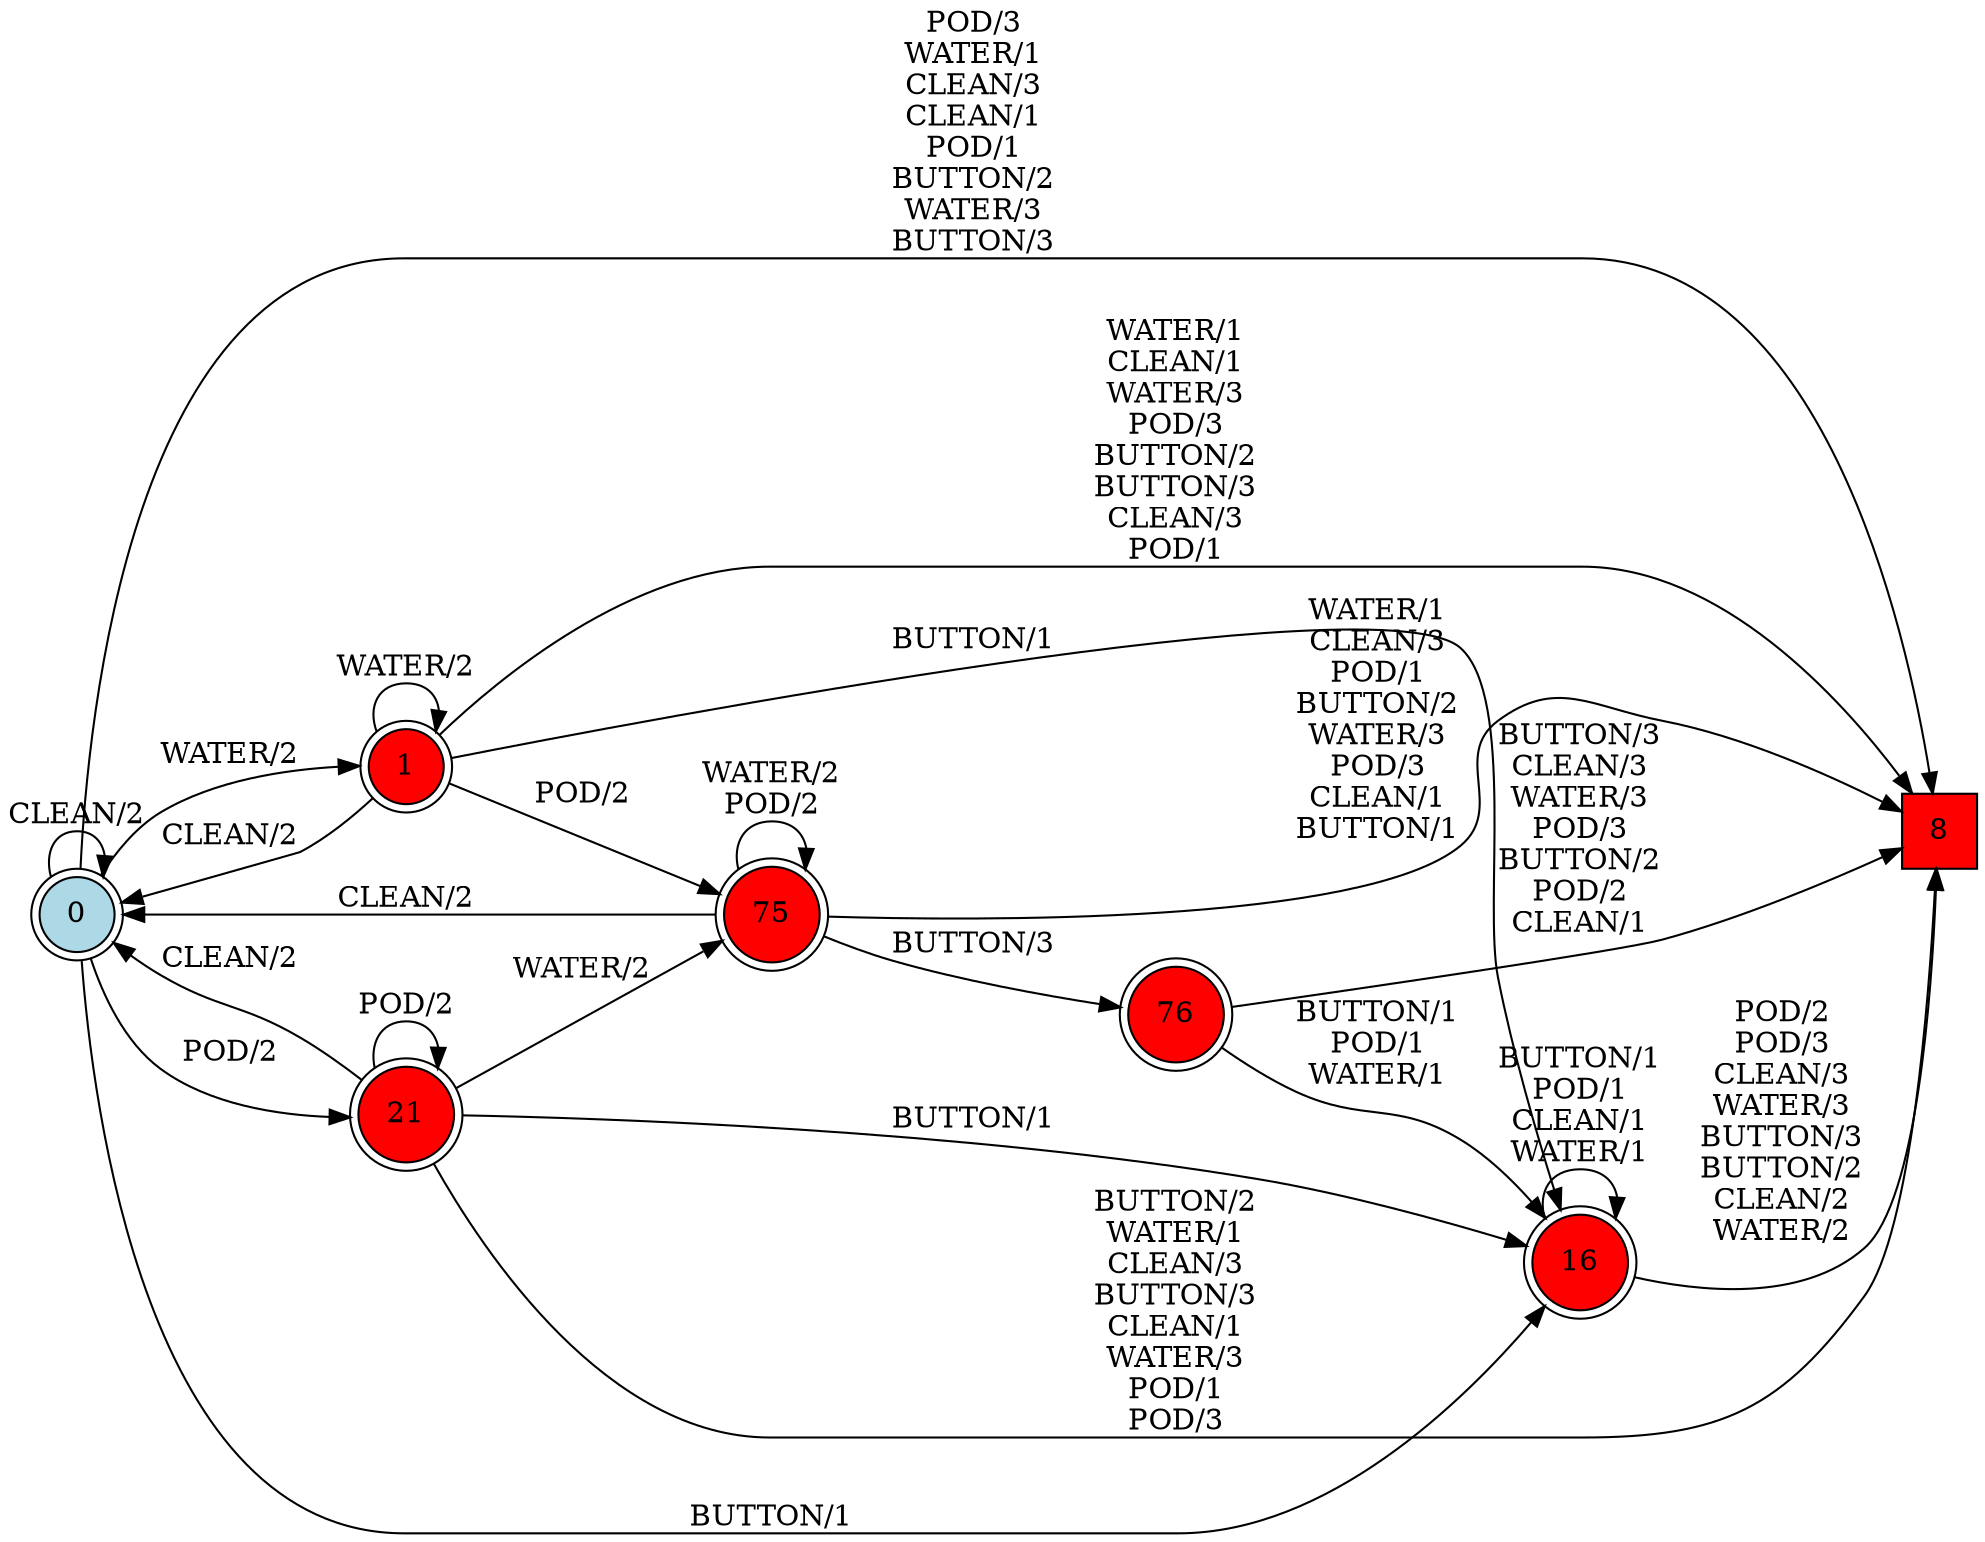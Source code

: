 digraph G {
  rankdir=LR;
  node [shape=circle, style=filled, fillcolor=white];
  "0" [isInitial=True, fillcolor=lightblue, shape=doublecircle];
  "1" [fillcolor=red, shape=doublecircle];
  "8" [fillcolor=red, shape=square];
  "16" [fillcolor=red, shape=doublecircle];
  "21" [fillcolor=red, shape=doublecircle];
  "75" [fillcolor=red, shape=doublecircle];
  "76" [fillcolor=red, shape=doublecircle];
  "0" -> "1" [label="WATER/2"];
  "0" -> "16" [label="BUTTON/1"];
  "0" -> "21" [label="POD/2"];
  "0" -> "8" [label="POD/3\nWATER/1\nCLEAN/3\nCLEAN/1\nPOD/1\nBUTTON/2\nWATER/3\nBUTTON/3"];
  "0" -> "0" [label="CLEAN/2"];
  "1" -> "75" [label="POD/2"];
  "1" -> "8" [label="WATER/1\nCLEAN/1\nWATER/3\nPOD/3\nBUTTON/2\nBUTTON/3\nCLEAN/3\nPOD/1"];
  "1" -> "1" [label="WATER/2"];
  "1" -> "0" [label="CLEAN/2"];
  "1" -> "16" [label="BUTTON/1"];
  "16" -> "8" [label="POD/2\nPOD/3\nCLEAN/3\nWATER/3\nBUTTON/3\nBUTTON/2\nCLEAN/2\nWATER/2"];
  "16" -> "16" [label="BUTTON/1\nPOD/1\nCLEAN/1\nWATER/1"];
  "21" -> "8" [label="BUTTON/2\nWATER/1\nCLEAN/3\nBUTTON/3\nCLEAN/1\nWATER/3\nPOD/1\nPOD/3"];
  "21" -> "0" [label="CLEAN/2"];
  "21" -> "21" [label="POD/2"];
  "21" -> "16" [label="BUTTON/1"];
  "21" -> "75" [label="WATER/2"];
  "75" -> "76" [label="BUTTON/3"];
  "75" -> "8" [label="WATER/1\nCLEAN/3\nPOD/1\nBUTTON/2\nWATER/3\nPOD/3\nCLEAN/1\nBUTTON/1"];
  "75" -> "0" [label="CLEAN/2"];
  "75" -> "75" [label="WATER/2\nPOD/2"];
  "76" -> "8" [label="BUTTON/3\nCLEAN/3\nWATER/3\nPOD/3\nBUTTON/2\nPOD/2\nCLEAN/1"];
  "76" -> "16" [label="BUTTON/1\nPOD/1\nWATER/1"];
}